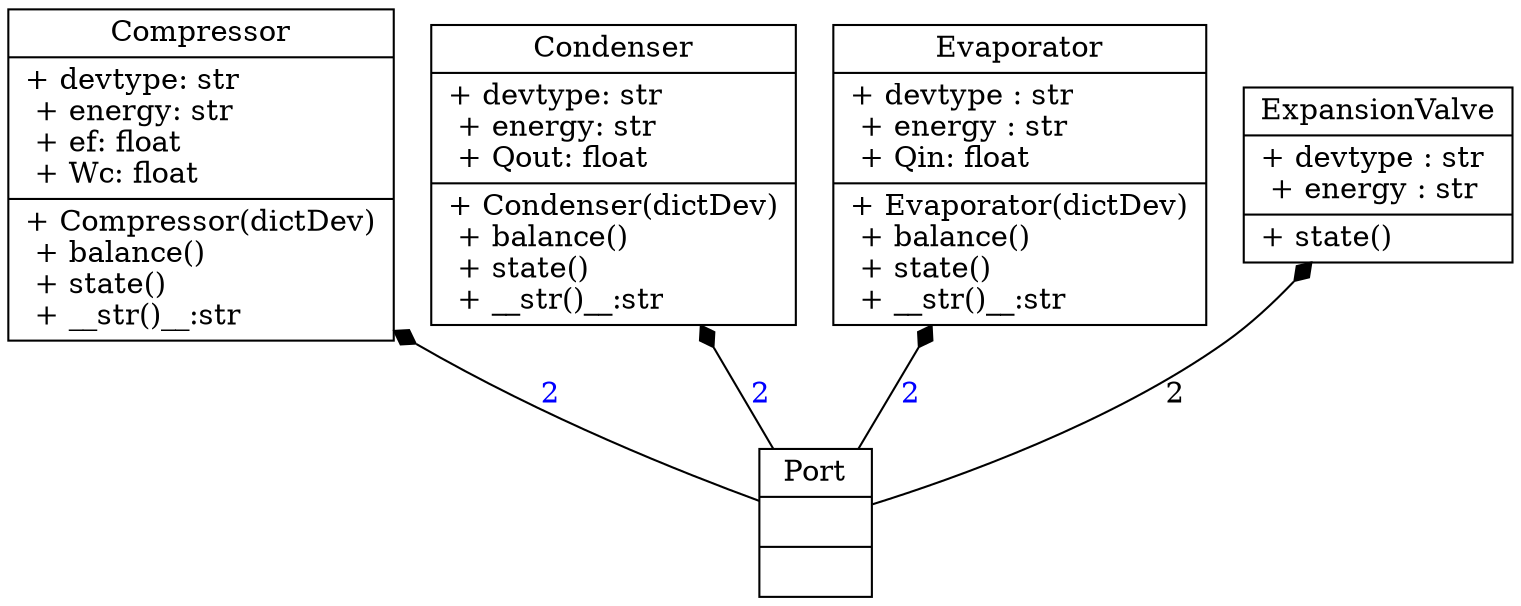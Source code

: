 digraph "classes" {
rankdir=BT
charset="utf-8"
"components.compressor.Compressor" [color="black", fontcoor="black", 
              label="{Compressor|
               + devtype: str\l
               + energy: str\l 
                + ef: float\l 
               + Wc: float\l|
               + Compressor(dictDev)\l 
               + balance()\l 
               + state()\l 
               + __str()__:str\l}",
               shape="record", style="solid"];
"components.condenser.Condenser" [color="black", fontcolor="black", 
             label="{Condenser| 
                   + devtype: str\l
                   + energy: str\l 
                   + Qout: float\l|
                   + Condenser(dictDev)\l 
                   + balance()\l
                   + state()\l
                   + __str()__:str\l}", 
                   shape="record", style="solid"];
"components.evaporator.Evaporator" [color="black", fontcolor="black",
            label="{Evaporator|
                    + devtype : str\l
                    + energy : str\l
                    + Qin: float\l|
                    + Evaporator(dictDev)\l
                    + balance()\l
                    + state()\l
                    + __str()__:str\l}", 
                    shape="record", style="solid"];
"components.expansionvalve.ExpansionValve" [color="black", fontcolor="black",
             label="{ExpansionValve|
                    + devtype : str\l 
                    + energy : str\l|
                    + state()\l}", 
                    shape="record", style="solid"];

"components.port.Port" [color="black", fontcolor="black", 
               label="{Port|
                        \l|
                        \l}", 
                       shape="record", style="solid"];

"components.port.Port"->"components.compressor.Compressor"[
            arrowhead="diamond", arrowtail="none",
            fontcolor="blue",
            label="2", style="solid"];
"components.port.Port"->"components.condenser.Condenser"[
            arrowhead="diamond", arrowtail="none",
            fontcolor="blue",
            label="2", style="solid"];
"components.port.Port"->"components.evaporator.Evaporator"[
            arrowhead="diamond", arrowtail="none",
            fontcolor="blue",
            label="2", style="solid"];
"components.port.Port"->"components.expansionvalve.ExpansionValve"[
            arrowhead="diamond", arrowtail="none",
            fontcolor="2",
            label="2", style="solid"];
}
